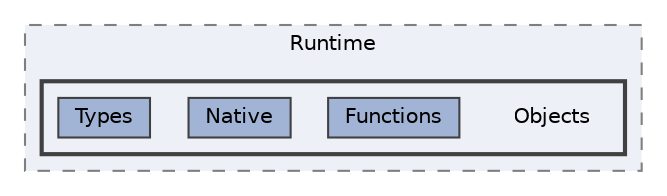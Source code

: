 digraph "src/BadScript2/Runtime/Objects"
{
 // LATEX_PDF_SIZE
  bgcolor="transparent";
  edge [fontname=Helvetica,fontsize=10,labelfontname=Helvetica,labelfontsize=10];
  node [fontname=Helvetica,fontsize=10,shape=box,height=0.2,width=0.4];
  compound=true
  subgraph clusterdir_6658744b4fac2b7f3aa26e3064ca232d {
    graph [ bgcolor="#edf0f7", pencolor="grey50", label="Runtime", fontname=Helvetica,fontsize=10 style="filled,dashed", URL="dir_6658744b4fac2b7f3aa26e3064ca232d.html",tooltip=""]
  subgraph clusterdir_6991b96044c23caf744f99cf5b8b4e86 {
    graph [ bgcolor="#edf0f7", pencolor="grey25", label="", fontname=Helvetica,fontsize=10 style="filled,bold", URL="dir_6991b96044c23caf744f99cf5b8b4e86.html",tooltip=""]
    dir_6991b96044c23caf744f99cf5b8b4e86 [shape=plaintext, label="Objects"];
  dir_3957d45dbb2cb612cdca7d0ea835fc6d [label="Functions", fillcolor="#a2b4d6", color="grey25", style="filled", URL="dir_3957d45dbb2cb612cdca7d0ea835fc6d.html",tooltip=""];
  dir_6c7c9c82ca89896110181e19ce0b6546 [label="Native", fillcolor="#a2b4d6", color="grey25", style="filled", URL="dir_6c7c9c82ca89896110181e19ce0b6546.html",tooltip=""];
  dir_fb0443e0e56721a19924bc3c56da989f [label="Types", fillcolor="#a2b4d6", color="grey25", style="filled", URL="dir_fb0443e0e56721a19924bc3c56da989f.html",tooltip=""];
  }
  }
}
